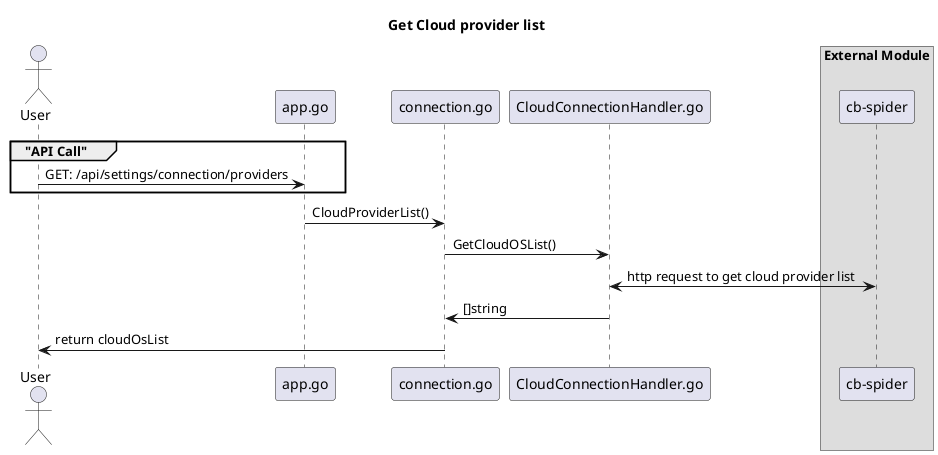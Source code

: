 @startuml

title "Get Cloud provider list"

actor User as user

participant "app.go" as app
participant "connection.go" as route
participant "CloudConnectionHandler.go" as handler


box "External Module"
participant "cb-spider" as spider
end box

group  "API Call"
user    -> app : GET: /api/settings/connection/providers
end

app     -> route: CloudProviderList()
route -> handler: GetCloudOSList()
handler <-> spider : http request to get cloud provider list
route <- handler: []string
user <- route:  return cloudOsList




@enduml
